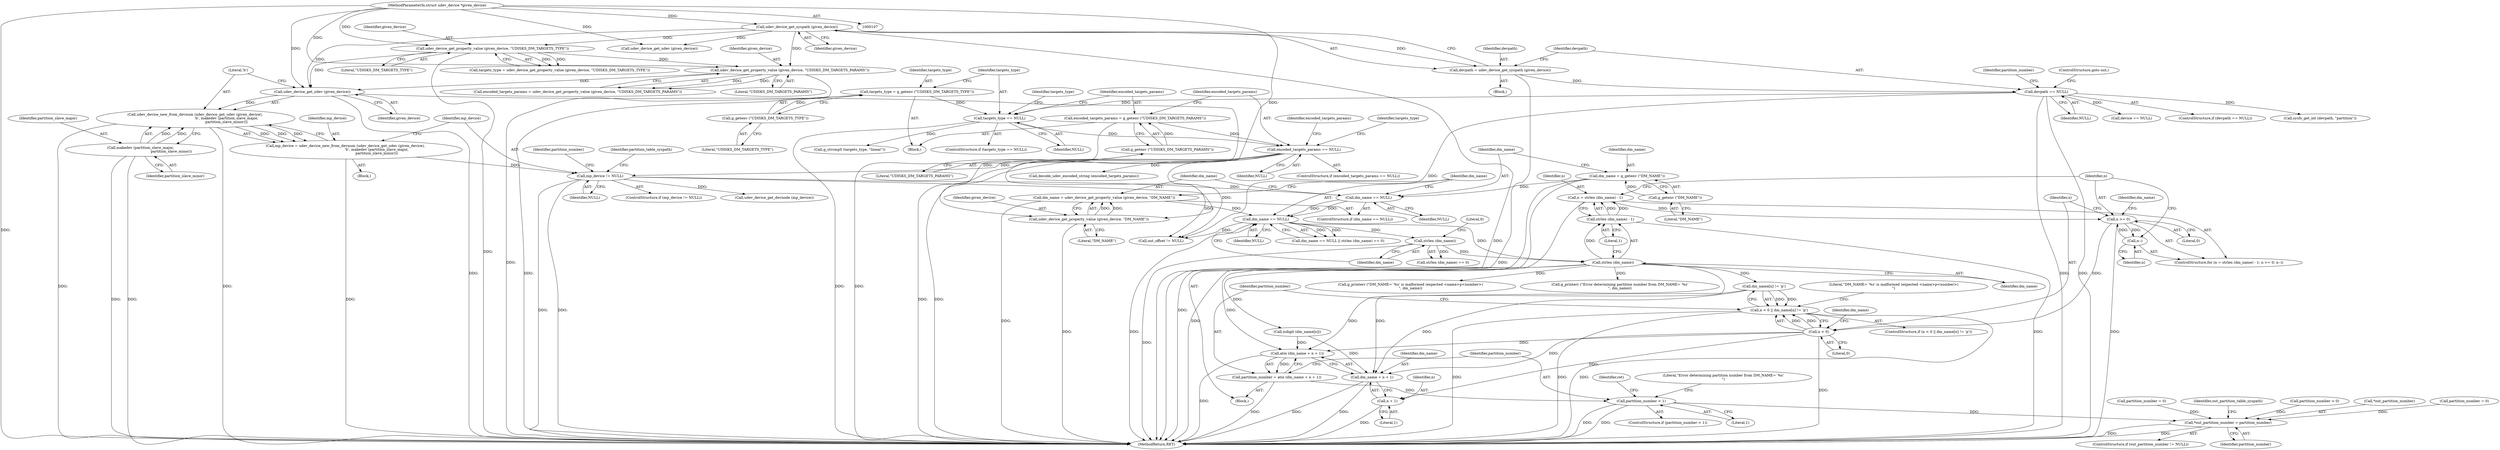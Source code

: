 digraph "0_udisks_0fcc7cb3b66f23fac53ae08647aa0007a2bd56c4_0@API" {
"1000326" [label="(Call,n = strlen (dm_name) - 1)"];
"1000328" [label="(Call,strlen (dm_name) - 1)"];
"1000329" [label="(Call,strlen (dm_name))"];
"1000314" [label="(Call,dm_name == NULL)"];
"1000304" [label="(Call,dm_name == NULL)"];
"1000299" [label="(Call,dm_name = g_getenv (\"DM_NAME\"))"];
"1000301" [label="(Call,g_getenv (\"DM_NAME\"))"];
"1000290" [label="(Call,mp_device != NULL)"];
"1000280" [label="(Call,mp_device = udev_device_new_from_devnum (udev_device_get_udev (given_device), \n                                                       'b', makedev (partition_slave_major,\n                                                       partition_slave_minor)))"];
"1000282" [label="(Call,udev_device_new_from_devnum (udev_device_get_udev (given_device), \n                                                       'b', makedev (partition_slave_major,\n                                                       partition_slave_minor)))"];
"1000283" [label="(Call,udev_device_get_udev (given_device))"];
"1000138" [label="(Call,udev_device_get_syspath (given_device))"];
"1000108" [label="(MethodParameterIn,struct udev_device *given_device)"];
"1000255" [label="(Call,udev_device_get_property_value (given_device, \"UDISKS_DM_TARGETS_PARAMS\"))"];
"1000242" [label="(Call,udev_device_get_property_value (given_device, \"UDISKS_DM_TARGETS_TYPE\"))"];
"1000286" [label="(Call,makedev (partition_slave_major,\n                                                       partition_slave_minor))"];
"1000250" [label="(Call,encoded_targets_params == NULL)"];
"1000245" [label="(Call,encoded_targets_params = g_getenv (\"UDISKS_DM_TARGETS_PARAMS\"))"];
"1000247" [label="(Call,g_getenv (\"UDISKS_DM_TARGETS_PARAMS\"))"];
"1000237" [label="(Call,targets_type == NULL)"];
"1000232" [label="(Call,targets_type = g_getenv (\"UDISKS_DM_TARGETS_TYPE\"))"];
"1000234" [label="(Call,g_getenv (\"UDISKS_DM_TARGETS_TYPE\"))"];
"1000141" [label="(Call,devpath == NULL)"];
"1000136" [label="(Call,devpath = udev_device_get_syspath (given_device))"];
"1000307" [label="(Call,dm_name = udev_device_get_property_value (given_device, \"DM_NAME\"))"];
"1000309" [label="(Call,udev_device_get_property_value (given_device, \"DM_NAME\"))"];
"1000318" [label="(Call,strlen (dm_name))"];
"1000332" [label="(Call,n >= 0)"];
"1000335" [label="(Call,n--)"];
"1000347" [label="(Call,n < 0)"];
"1000346" [label="(Call,n < 0 || dm_name[n] != 'p')"];
"1000362" [label="(Call,atoi (dm_name + n + 1))"];
"1000360" [label="(Call,partition_number = atoi (dm_name + n + 1))"];
"1000369" [label="(Call,partition_number < 1)"];
"1000421" [label="(Call,*out_partition_number = partition_number)"];
"1000363" [label="(Call,dm_name + n + 1)"];
"1000365" [label="(Call,n + 1)"];
"1000422" [label="(Call,*out_partition_number)"];
"1000307" [label="(Call,dm_name = udev_device_get_property_value (given_device, \"DM_NAME\"))"];
"1000141" [label="(Call,devpath == NULL)"];
"1000365" [label="(Call,n + 1)"];
"1000287" [label="(Identifier,partition_slave_major)"];
"1000330" [label="(Identifier,dm_name)"];
"1000327" [label="(Identifier,n)"];
"1000233" [label="(Identifier,targets_type)"];
"1000302" [label="(Literal,\"DM_NAME\")"];
"1000254" [label="(Identifier,encoded_targets_params)"];
"1000269" [label="(Call,decode_udev_encoded_string (encoded_targets_params))"];
"1000243" [label="(Identifier,given_device)"];
"1000300" [label="(Identifier,dm_name)"];
"1000296" [label="(Call,partition_number = 0)"];
"1000356" [label="(Call,g_printerr (\"DM_NAME=`%s' is malformed (expected <name>p<number>)\n\", dm_name))"];
"1000139" [label="(Identifier,given_device)"];
"1000242" [label="(Call,udev_device_get_property_value (given_device, \"UDISKS_DM_TARGETS_TYPE\"))"];
"1000255" [label="(Call,udev_device_get_property_value (given_device, \"UDISKS_DM_TARGETS_PARAMS\"))"];
"1000335" [label="(Call,n--)"];
"1000336" [label="(Identifier,n)"];
"1000260" [label="(Call,g_strcmp0 (targets_type, \"linear\"))"];
"1000297" [label="(Identifier,partition_number)"];
"1000188" [label="(Call,udev_device_get_udev (given_device))"];
"1000301" [label="(Call,g_getenv (\"DM_NAME\"))"];
"1000328" [label="(Call,strlen (dm_name) - 1)"];
"1000138" [label="(Call,udev_device_get_syspath (given_device))"];
"1000352" [label="(Identifier,dm_name)"];
"1000326" [label="(Call,n = strlen (dm_name) - 1)"];
"1000405" [label="(Call,partition_number = 0)"];
"1000346" [label="(Call,n < 0 || dm_name[n] != 'p')"];
"1000314" [label="(Call,dm_name == NULL)"];
"1000140" [label="(ControlStructure,if (devpath == NULL))"];
"1000348" [label="(Identifier,n)"];
"1000244" [label="(Literal,\"UDISKS_DM_TARGETS_TYPE\")"];
"1000427" [label="(Identifier,out_partition_table_syspath)"];
"1000281" [label="(Identifier,mp_device)"];
"1000251" [label="(Identifier,encoded_targets_params)"];
"1000320" [label="(Literal,0)"];
"1000248" [label="(Literal,\"UDISKS_DM_TARGETS_PARAMS\")"];
"1000361" [label="(Identifier,partition_number)"];
"1000137" [label="(Identifier,devpath)"];
"1000234" [label="(Call,g_getenv (\"UDISKS_DM_TARGETS_TYPE\"))"];
"1000288" [label="(Identifier,partition_slave_minor)"];
"1000318" [label="(Call,strlen (dm_name))"];
"1000261" [label="(Identifier,targets_type)"];
"1000362" [label="(Call,atoi (dm_name + n + 1))"];
"1000147" [label="(Call,sysfs_get_int (devpath, \"partition\"))"];
"1000146" [label="(Identifier,partition_number)"];
"1000349" [label="(Literal,0)"];
"1000306" [label="(Identifier,NULL)"];
"1000241" [label="(Identifier,targets_type)"];
"1000380" [label="(Call,udev_device_get_devnode (mp_device))"];
"1000342" [label="(Identifier,dm_name)"];
"1000311" [label="(Literal,\"DM_NAME\")"];
"1000304" [label="(Call,dm_name == NULL)"];
"1000292" [label="(Identifier,NULL)"];
"1000284" [label="(Identifier,given_device)"];
"1000367" [label="(Literal,1)"];
"1000143" [label="(Identifier,NULL)"];
"1000360" [label="(Call,partition_number = atoi (dm_name + n + 1))"];
"1000371" [label="(Literal,1)"];
"1000331" [label="(Literal,1)"];
"1000286" [label="(Call,makedev (partition_slave_major,\n                                                       partition_slave_minor))"];
"1000299" [label="(Call,dm_name = g_getenv (\"DM_NAME\"))"];
"1000357" [label="(Literal,\"DM_NAME=`%s' is malformed (expected <name>p<number>)\n\")"];
"1000315" [label="(Identifier,dm_name)"];
"1000240" [label="(Call,targets_type = udev_device_get_property_value (given_device, \"UDISKS_DM_TARGETS_TYPE\"))"];
"1000236" [label="(ControlStructure,if (targets_type == NULL))"];
"1000280" [label="(Call,mp_device = udev_device_new_from_devnum (udev_device_get_udev (given_device), \n                                                       'b', makedev (partition_slave_major,\n                                                       partition_slave_minor)))"];
"1000235" [label="(Literal,\"UDISKS_DM_TARGETS_TYPE\")"];
"1000290" [label="(Call,mp_device != NULL)"];
"1000334" [label="(Literal,0)"];
"1000309" [label="(Call,udev_device_get_property_value (given_device, \"DM_NAME\"))"];
"1000144" [label="(ControlStructure,goto out;)"];
"1000347" [label="(Call,n < 0)"];
"1000316" [label="(Identifier,NULL)"];
"1000283" [label="(Call,udev_device_get_udev (given_device))"];
"1000252" [label="(Identifier,NULL)"];
"1000421" [label="(Call,*out_partition_number = partition_number)"];
"1000305" [label="(Identifier,dm_name)"];
"1000289" [label="(ControlStructure,if (mp_device != NULL))"];
"1000151" [label="(Call,partition_number > 0)"];
"1000303" [label="(ControlStructure,if (dm_name == NULL))"];
"1000446" [label="(MethodReturn,RET)"];
"1000370" [label="(Identifier,partition_number)"];
"1000229" [label="(Block,)"];
"1000340" [label="(Call,isdigit (dm_name[n]))"];
"1000373" [label="(Call,g_printerr (\"Error determining partition number from DM_NAME=`%s'\n\", dm_name))"];
"1000332" [label="(Call,n >= 0)"];
"1000364" [label="(Identifier,dm_name)"];
"1000192" [label="(Call,device == NULL)"];
"1000257" [label="(Literal,\"UDISKS_DM_TARGETS_PARAMS\")"];
"1000424" [label="(Identifier,partition_number)"];
"1000245" [label="(Call,encoded_targets_params = g_getenv (\"UDISKS_DM_TARGETS_PARAMS\"))"];
"1000417" [label="(ControlStructure,if (out_partition_number != NULL))"];
"1000249" [label="(ControlStructure,if (encoded_targets_params == NULL))"];
"1000363" [label="(Call,dm_name + n + 1)"];
"1000278" [label="(Block,)"];
"1000398" [label="(Identifier,partition_table_syspath)"];
"1000256" [label="(Identifier,given_device)"];
"1000368" [label="(ControlStructure,if (partition_number < 1))"];
"1000237" [label="(Call,targets_type == NULL)"];
"1000246" [label="(Identifier,encoded_targets_params)"];
"1000142" [label="(Identifier,devpath)"];
"1000369" [label="(Call,partition_number < 1)"];
"1000325" [label="(ControlStructure,for (n = strlen (dm_name) - 1; n >= 0; n--))"];
"1000285" [label="(Literal,'b')"];
"1000238" [label="(Identifier,targets_type)"];
"1000250" [label="(Call,encoded_targets_params == NULL)"];
"1000308" [label="(Identifier,dm_name)"];
"1000253" [label="(Call,encoded_targets_params = udev_device_get_property_value (given_device, \"UDISKS_DM_TARGETS_PARAMS\"))"];
"1000291" [label="(Identifier,mp_device)"];
"1000317" [label="(Call,strlen (dm_name) == 0)"];
"1000329" [label="(Call,strlen (dm_name))"];
"1000232" [label="(Call,targets_type = g_getenv (\"UDISKS_DM_TARGETS_TYPE\"))"];
"1000374" [label="(Literal,\"Error determining partition number from DM_NAME=`%s'\n\")"];
"1000282" [label="(Call,udev_device_new_from_devnum (udev_device_get_udev (given_device), \n                                                       'b', makedev (partition_slave_major,\n                                                       partition_slave_minor)))"];
"1000410" [label="(Call,out_offset != NULL)"];
"1000114" [label="(Block,)"];
"1000313" [label="(Call,dm_name == NULL || strlen (dm_name) == 0)"];
"1000136" [label="(Call,devpath = udev_device_get_syspath (given_device))"];
"1000310" [label="(Identifier,given_device)"];
"1000350" [label="(Call,dm_name[n] != 'p')"];
"1000293" [label="(Block,)"];
"1000378" [label="(Identifier,ret)"];
"1000247" [label="(Call,g_getenv (\"UDISKS_DM_TARGETS_PARAMS\"))"];
"1000345" [label="(ControlStructure,if (n < 0 || dm_name[n] != 'p'))"];
"1000319" [label="(Identifier,dm_name)"];
"1000333" [label="(Identifier,n)"];
"1000366" [label="(Identifier,n)"];
"1000108" [label="(MethodParameterIn,struct udev_device *given_device)"];
"1000239" [label="(Identifier,NULL)"];
"1000326" -> "1000325"  [label="AST: "];
"1000326" -> "1000328"  [label="CFG: "];
"1000327" -> "1000326"  [label="AST: "];
"1000328" -> "1000326"  [label="AST: "];
"1000333" -> "1000326"  [label="CFG: "];
"1000326" -> "1000446"  [label="DDG: "];
"1000328" -> "1000326"  [label="DDG: "];
"1000328" -> "1000326"  [label="DDG: "];
"1000326" -> "1000332"  [label="DDG: "];
"1000328" -> "1000331"  [label="CFG: "];
"1000329" -> "1000328"  [label="AST: "];
"1000331" -> "1000328"  [label="AST: "];
"1000328" -> "1000446"  [label="DDG: "];
"1000329" -> "1000328"  [label="DDG: "];
"1000329" -> "1000330"  [label="CFG: "];
"1000330" -> "1000329"  [label="AST: "];
"1000331" -> "1000329"  [label="CFG: "];
"1000314" -> "1000329"  [label="DDG: "];
"1000318" -> "1000329"  [label="DDG: "];
"1000329" -> "1000340"  [label="DDG: "];
"1000329" -> "1000350"  [label="DDG: "];
"1000329" -> "1000356"  [label="DDG: "];
"1000329" -> "1000362"  [label="DDG: "];
"1000329" -> "1000363"  [label="DDG: "];
"1000329" -> "1000373"  [label="DDG: "];
"1000314" -> "1000313"  [label="AST: "];
"1000314" -> "1000316"  [label="CFG: "];
"1000315" -> "1000314"  [label="AST: "];
"1000316" -> "1000314"  [label="AST: "];
"1000319" -> "1000314"  [label="CFG: "];
"1000313" -> "1000314"  [label="CFG: "];
"1000314" -> "1000446"  [label="DDG: "];
"1000314" -> "1000313"  [label="DDG: "];
"1000314" -> "1000313"  [label="DDG: "];
"1000304" -> "1000314"  [label="DDG: "];
"1000304" -> "1000314"  [label="DDG: "];
"1000307" -> "1000314"  [label="DDG: "];
"1000314" -> "1000318"  [label="DDG: "];
"1000314" -> "1000410"  [label="DDG: "];
"1000304" -> "1000303"  [label="AST: "];
"1000304" -> "1000306"  [label="CFG: "];
"1000305" -> "1000304"  [label="AST: "];
"1000306" -> "1000304"  [label="AST: "];
"1000308" -> "1000304"  [label="CFG: "];
"1000315" -> "1000304"  [label="CFG: "];
"1000299" -> "1000304"  [label="DDG: "];
"1000290" -> "1000304"  [label="DDG: "];
"1000299" -> "1000293"  [label="AST: "];
"1000299" -> "1000301"  [label="CFG: "];
"1000300" -> "1000299"  [label="AST: "];
"1000301" -> "1000299"  [label="AST: "];
"1000305" -> "1000299"  [label="CFG: "];
"1000299" -> "1000446"  [label="DDG: "];
"1000301" -> "1000299"  [label="DDG: "];
"1000301" -> "1000302"  [label="CFG: "];
"1000302" -> "1000301"  [label="AST: "];
"1000290" -> "1000289"  [label="AST: "];
"1000290" -> "1000292"  [label="CFG: "];
"1000291" -> "1000290"  [label="AST: "];
"1000292" -> "1000290"  [label="AST: "];
"1000297" -> "1000290"  [label="CFG: "];
"1000398" -> "1000290"  [label="CFG: "];
"1000290" -> "1000446"  [label="DDG: "];
"1000290" -> "1000446"  [label="DDG: "];
"1000280" -> "1000290"  [label="DDG: "];
"1000250" -> "1000290"  [label="DDG: "];
"1000290" -> "1000380"  [label="DDG: "];
"1000290" -> "1000410"  [label="DDG: "];
"1000280" -> "1000278"  [label="AST: "];
"1000280" -> "1000282"  [label="CFG: "];
"1000281" -> "1000280"  [label="AST: "];
"1000282" -> "1000280"  [label="AST: "];
"1000291" -> "1000280"  [label="CFG: "];
"1000280" -> "1000446"  [label="DDG: "];
"1000282" -> "1000280"  [label="DDG: "];
"1000282" -> "1000280"  [label="DDG: "];
"1000282" -> "1000280"  [label="DDG: "];
"1000282" -> "1000286"  [label="CFG: "];
"1000283" -> "1000282"  [label="AST: "];
"1000285" -> "1000282"  [label="AST: "];
"1000286" -> "1000282"  [label="AST: "];
"1000282" -> "1000446"  [label="DDG: "];
"1000282" -> "1000446"  [label="DDG: "];
"1000283" -> "1000282"  [label="DDG: "];
"1000286" -> "1000282"  [label="DDG: "];
"1000286" -> "1000282"  [label="DDG: "];
"1000283" -> "1000284"  [label="CFG: "];
"1000284" -> "1000283"  [label="AST: "];
"1000285" -> "1000283"  [label="CFG: "];
"1000283" -> "1000446"  [label="DDG: "];
"1000138" -> "1000283"  [label="DDG: "];
"1000255" -> "1000283"  [label="DDG: "];
"1000242" -> "1000283"  [label="DDG: "];
"1000108" -> "1000283"  [label="DDG: "];
"1000283" -> "1000309"  [label="DDG: "];
"1000138" -> "1000136"  [label="AST: "];
"1000138" -> "1000139"  [label="CFG: "];
"1000139" -> "1000138"  [label="AST: "];
"1000136" -> "1000138"  [label="CFG: "];
"1000138" -> "1000446"  [label="DDG: "];
"1000138" -> "1000136"  [label="DDG: "];
"1000108" -> "1000138"  [label="DDG: "];
"1000138" -> "1000188"  [label="DDG: "];
"1000138" -> "1000242"  [label="DDG: "];
"1000138" -> "1000255"  [label="DDG: "];
"1000108" -> "1000107"  [label="AST: "];
"1000108" -> "1000446"  [label="DDG: "];
"1000108" -> "1000188"  [label="DDG: "];
"1000108" -> "1000242"  [label="DDG: "];
"1000108" -> "1000255"  [label="DDG: "];
"1000108" -> "1000309"  [label="DDG: "];
"1000255" -> "1000253"  [label="AST: "];
"1000255" -> "1000257"  [label="CFG: "];
"1000256" -> "1000255"  [label="AST: "];
"1000257" -> "1000255"  [label="AST: "];
"1000253" -> "1000255"  [label="CFG: "];
"1000255" -> "1000446"  [label="DDG: "];
"1000255" -> "1000253"  [label="DDG: "];
"1000255" -> "1000253"  [label="DDG: "];
"1000242" -> "1000255"  [label="DDG: "];
"1000242" -> "1000240"  [label="AST: "];
"1000242" -> "1000244"  [label="CFG: "];
"1000243" -> "1000242"  [label="AST: "];
"1000244" -> "1000242"  [label="AST: "];
"1000240" -> "1000242"  [label="CFG: "];
"1000242" -> "1000446"  [label="DDG: "];
"1000242" -> "1000240"  [label="DDG: "];
"1000242" -> "1000240"  [label="DDG: "];
"1000286" -> "1000288"  [label="CFG: "];
"1000287" -> "1000286"  [label="AST: "];
"1000288" -> "1000286"  [label="AST: "];
"1000286" -> "1000446"  [label="DDG: "];
"1000286" -> "1000446"  [label="DDG: "];
"1000250" -> "1000249"  [label="AST: "];
"1000250" -> "1000252"  [label="CFG: "];
"1000251" -> "1000250"  [label="AST: "];
"1000252" -> "1000250"  [label="AST: "];
"1000254" -> "1000250"  [label="CFG: "];
"1000261" -> "1000250"  [label="CFG: "];
"1000250" -> "1000446"  [label="DDG: "];
"1000250" -> "1000446"  [label="DDG: "];
"1000245" -> "1000250"  [label="DDG: "];
"1000237" -> "1000250"  [label="DDG: "];
"1000250" -> "1000269"  [label="DDG: "];
"1000250" -> "1000410"  [label="DDG: "];
"1000245" -> "1000229"  [label="AST: "];
"1000245" -> "1000247"  [label="CFG: "];
"1000246" -> "1000245"  [label="AST: "];
"1000247" -> "1000245"  [label="AST: "];
"1000251" -> "1000245"  [label="CFG: "];
"1000245" -> "1000446"  [label="DDG: "];
"1000247" -> "1000245"  [label="DDG: "];
"1000247" -> "1000248"  [label="CFG: "];
"1000248" -> "1000247"  [label="AST: "];
"1000237" -> "1000236"  [label="AST: "];
"1000237" -> "1000239"  [label="CFG: "];
"1000238" -> "1000237"  [label="AST: "];
"1000239" -> "1000237"  [label="AST: "];
"1000241" -> "1000237"  [label="CFG: "];
"1000246" -> "1000237"  [label="CFG: "];
"1000237" -> "1000446"  [label="DDG: "];
"1000232" -> "1000237"  [label="DDG: "];
"1000141" -> "1000237"  [label="DDG: "];
"1000237" -> "1000260"  [label="DDG: "];
"1000232" -> "1000229"  [label="AST: "];
"1000232" -> "1000234"  [label="CFG: "];
"1000233" -> "1000232"  [label="AST: "];
"1000234" -> "1000232"  [label="AST: "];
"1000238" -> "1000232"  [label="CFG: "];
"1000232" -> "1000446"  [label="DDG: "];
"1000234" -> "1000232"  [label="DDG: "];
"1000234" -> "1000235"  [label="CFG: "];
"1000235" -> "1000234"  [label="AST: "];
"1000141" -> "1000140"  [label="AST: "];
"1000141" -> "1000143"  [label="CFG: "];
"1000142" -> "1000141"  [label="AST: "];
"1000143" -> "1000141"  [label="AST: "];
"1000144" -> "1000141"  [label="CFG: "];
"1000146" -> "1000141"  [label="CFG: "];
"1000141" -> "1000446"  [label="DDG: "];
"1000141" -> "1000446"  [label="DDG: "];
"1000136" -> "1000141"  [label="DDG: "];
"1000141" -> "1000147"  [label="DDG: "];
"1000141" -> "1000192"  [label="DDG: "];
"1000141" -> "1000410"  [label="DDG: "];
"1000136" -> "1000114"  [label="AST: "];
"1000137" -> "1000136"  [label="AST: "];
"1000142" -> "1000136"  [label="CFG: "];
"1000136" -> "1000446"  [label="DDG: "];
"1000307" -> "1000303"  [label="AST: "];
"1000307" -> "1000309"  [label="CFG: "];
"1000308" -> "1000307"  [label="AST: "];
"1000309" -> "1000307"  [label="AST: "];
"1000315" -> "1000307"  [label="CFG: "];
"1000307" -> "1000446"  [label="DDG: "];
"1000309" -> "1000307"  [label="DDG: "];
"1000309" -> "1000307"  [label="DDG: "];
"1000309" -> "1000311"  [label="CFG: "];
"1000310" -> "1000309"  [label="AST: "];
"1000311" -> "1000309"  [label="AST: "];
"1000309" -> "1000446"  [label="DDG: "];
"1000318" -> "1000317"  [label="AST: "];
"1000318" -> "1000319"  [label="CFG: "];
"1000319" -> "1000318"  [label="AST: "];
"1000320" -> "1000318"  [label="CFG: "];
"1000318" -> "1000446"  [label="DDG: "];
"1000318" -> "1000317"  [label="DDG: "];
"1000332" -> "1000325"  [label="AST: "];
"1000332" -> "1000334"  [label="CFG: "];
"1000333" -> "1000332"  [label="AST: "];
"1000334" -> "1000332"  [label="AST: "];
"1000342" -> "1000332"  [label="CFG: "];
"1000348" -> "1000332"  [label="CFG: "];
"1000332" -> "1000446"  [label="DDG: "];
"1000335" -> "1000332"  [label="DDG: "];
"1000332" -> "1000335"  [label="DDG: "];
"1000332" -> "1000347"  [label="DDG: "];
"1000335" -> "1000325"  [label="AST: "];
"1000335" -> "1000336"  [label="CFG: "];
"1000336" -> "1000335"  [label="AST: "];
"1000333" -> "1000335"  [label="CFG: "];
"1000347" -> "1000346"  [label="AST: "];
"1000347" -> "1000349"  [label="CFG: "];
"1000348" -> "1000347"  [label="AST: "];
"1000349" -> "1000347"  [label="AST: "];
"1000352" -> "1000347"  [label="CFG: "];
"1000346" -> "1000347"  [label="CFG: "];
"1000347" -> "1000446"  [label="DDG: "];
"1000347" -> "1000346"  [label="DDG: "];
"1000347" -> "1000346"  [label="DDG: "];
"1000347" -> "1000362"  [label="DDG: "];
"1000347" -> "1000363"  [label="DDG: "];
"1000347" -> "1000365"  [label="DDG: "];
"1000346" -> "1000345"  [label="AST: "];
"1000346" -> "1000350"  [label="CFG: "];
"1000350" -> "1000346"  [label="AST: "];
"1000357" -> "1000346"  [label="CFG: "];
"1000361" -> "1000346"  [label="CFG: "];
"1000346" -> "1000446"  [label="DDG: "];
"1000346" -> "1000446"  [label="DDG: "];
"1000346" -> "1000446"  [label="DDG: "];
"1000350" -> "1000346"  [label="DDG: "];
"1000350" -> "1000346"  [label="DDG: "];
"1000362" -> "1000360"  [label="AST: "];
"1000362" -> "1000363"  [label="CFG: "];
"1000363" -> "1000362"  [label="AST: "];
"1000360" -> "1000362"  [label="CFG: "];
"1000362" -> "1000446"  [label="DDG: "];
"1000362" -> "1000360"  [label="DDG: "];
"1000350" -> "1000362"  [label="DDG: "];
"1000340" -> "1000362"  [label="DDG: "];
"1000360" -> "1000293"  [label="AST: "];
"1000361" -> "1000360"  [label="AST: "];
"1000370" -> "1000360"  [label="CFG: "];
"1000360" -> "1000446"  [label="DDG: "];
"1000360" -> "1000369"  [label="DDG: "];
"1000369" -> "1000368"  [label="AST: "];
"1000369" -> "1000371"  [label="CFG: "];
"1000370" -> "1000369"  [label="AST: "];
"1000371" -> "1000369"  [label="AST: "];
"1000374" -> "1000369"  [label="CFG: "];
"1000378" -> "1000369"  [label="CFG: "];
"1000369" -> "1000446"  [label="DDG: "];
"1000369" -> "1000446"  [label="DDG: "];
"1000369" -> "1000421"  [label="DDG: "];
"1000421" -> "1000417"  [label="AST: "];
"1000421" -> "1000424"  [label="CFG: "];
"1000422" -> "1000421"  [label="AST: "];
"1000424" -> "1000421"  [label="AST: "];
"1000427" -> "1000421"  [label="CFG: "];
"1000421" -> "1000446"  [label="DDG: "];
"1000421" -> "1000446"  [label="DDG: "];
"1000151" -> "1000421"  [label="DDG: "];
"1000296" -> "1000421"  [label="DDG: "];
"1000405" -> "1000421"  [label="DDG: "];
"1000363" -> "1000365"  [label="CFG: "];
"1000364" -> "1000363"  [label="AST: "];
"1000365" -> "1000363"  [label="AST: "];
"1000363" -> "1000446"  [label="DDG: "];
"1000363" -> "1000446"  [label="DDG: "];
"1000350" -> "1000363"  [label="DDG: "];
"1000340" -> "1000363"  [label="DDG: "];
"1000365" -> "1000367"  [label="CFG: "];
"1000366" -> "1000365"  [label="AST: "];
"1000367" -> "1000365"  [label="AST: "];
"1000365" -> "1000446"  [label="DDG: "];
}
